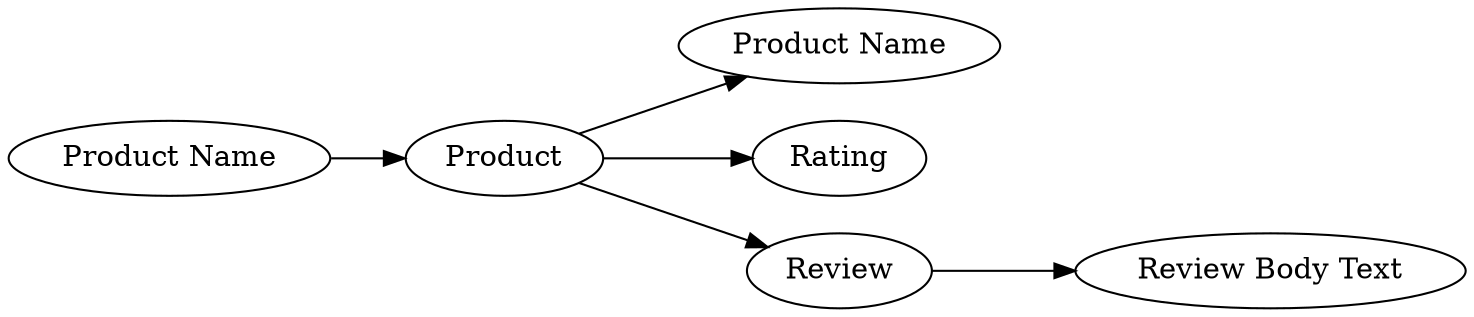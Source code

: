 digraph D {
  rankdir="LR";
  product [label="Product"];
  productName [label="Product Name"];
  productName2 [label="Product Name"];
  rating [label="Rating"];
  review [label="Review"];
  body [label="Review Body Text"];
  
  productName -> product;
  product -> productName2;
  product -> rating; 
  product -> review; 
  review -> body;
}
